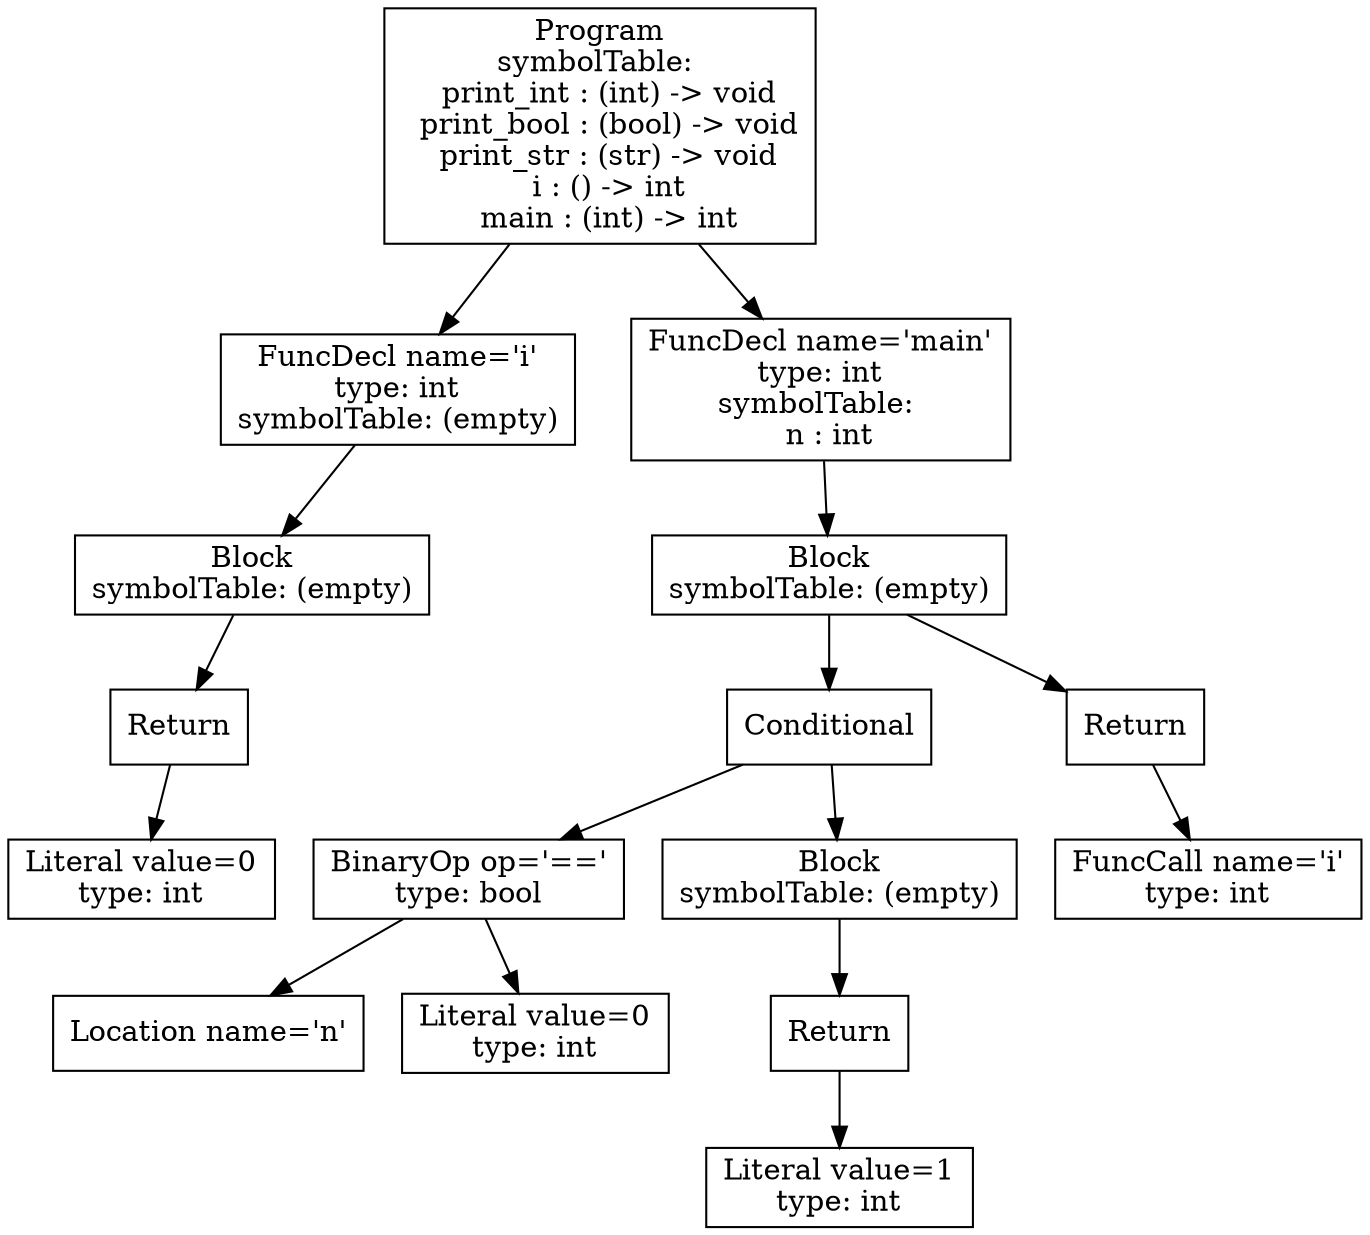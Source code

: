 digraph AST {
4 [shape=box, label="Literal value=0\ntype: int"];
3 [shape=box, label="Return"];
3 -> 4;
2 [shape=box, label="Block\nsymbolTable: (empty)"];
2 -> 3;
1 [shape=box, label="FuncDecl name='i'\ntype: int\nsymbolTable: (empty)"];
1 -> 2;
9 [shape=box, label="Location name='n'"];
10 [shape=box, label="Literal value=0\ntype: int"];
8 [shape=box, label="BinaryOp op='=='\ntype: bool"];
8 -> 9;
8 -> 10;
13 [shape=box, label="Literal value=1\ntype: int"];
12 [shape=box, label="Return"];
12 -> 13;
11 [shape=box, label="Block\nsymbolTable: (empty)"];
11 -> 12;
7 [shape=box, label="Conditional"];
7 -> 8;
7 -> 11;
15 [shape=box, label="FuncCall name='i'\ntype: int"];
14 [shape=box, label="Return"];
14 -> 15;
6 [shape=box, label="Block\nsymbolTable: (empty)"];
6 -> 7;
6 -> 14;
5 [shape=box, label="FuncDecl name='main'\ntype: int\nsymbolTable: \n  n : int"];
5 -> 6;
0 [shape=box, label="Program\nsymbolTable: \n  print_int : (int) -> void\n  print_bool : (bool) -> void\n  print_str : (str) -> void\n  i : () -> int\n  main : (int) -> int"];
0 -> 1;
0 -> 5;
}
